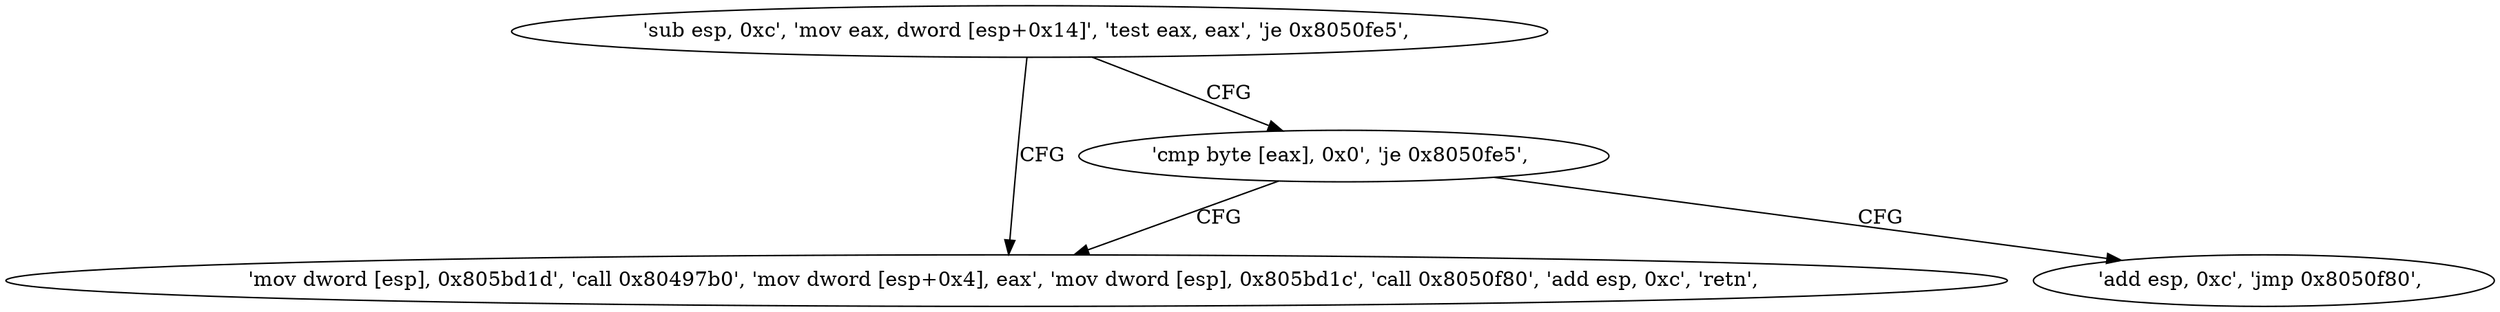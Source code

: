 digraph "func" {
"134549456" [label = "'sub esp, 0xc', 'mov eax, dword [esp+0x14]', 'test eax, eax', 'je 0x8050fe5', " ]
"134549477" [label = "'mov dword [esp], 0x805bd1d', 'call 0x80497b0', 'mov dword [esp+0x4], eax', 'mov dword [esp], 0x805bd1c', 'call 0x8050f80', 'add esp, 0xc', 'retn', " ]
"134549467" [label = "'cmp byte [eax], 0x0', 'je 0x8050fe5', " ]
"134549472" [label = "'add esp, 0xc', 'jmp 0x8050f80', " ]
"134549456" -> "134549477" [ label = "CFG" ]
"134549456" -> "134549467" [ label = "CFG" ]
"134549467" -> "134549477" [ label = "CFG" ]
"134549467" -> "134549472" [ label = "CFG" ]
}
